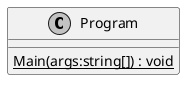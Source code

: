 @startuml
skinparam monochrome true
skinparam classAttributeIconSize 0

class Program {
    {static} Main(args:string[]) : void
}
@enduml

